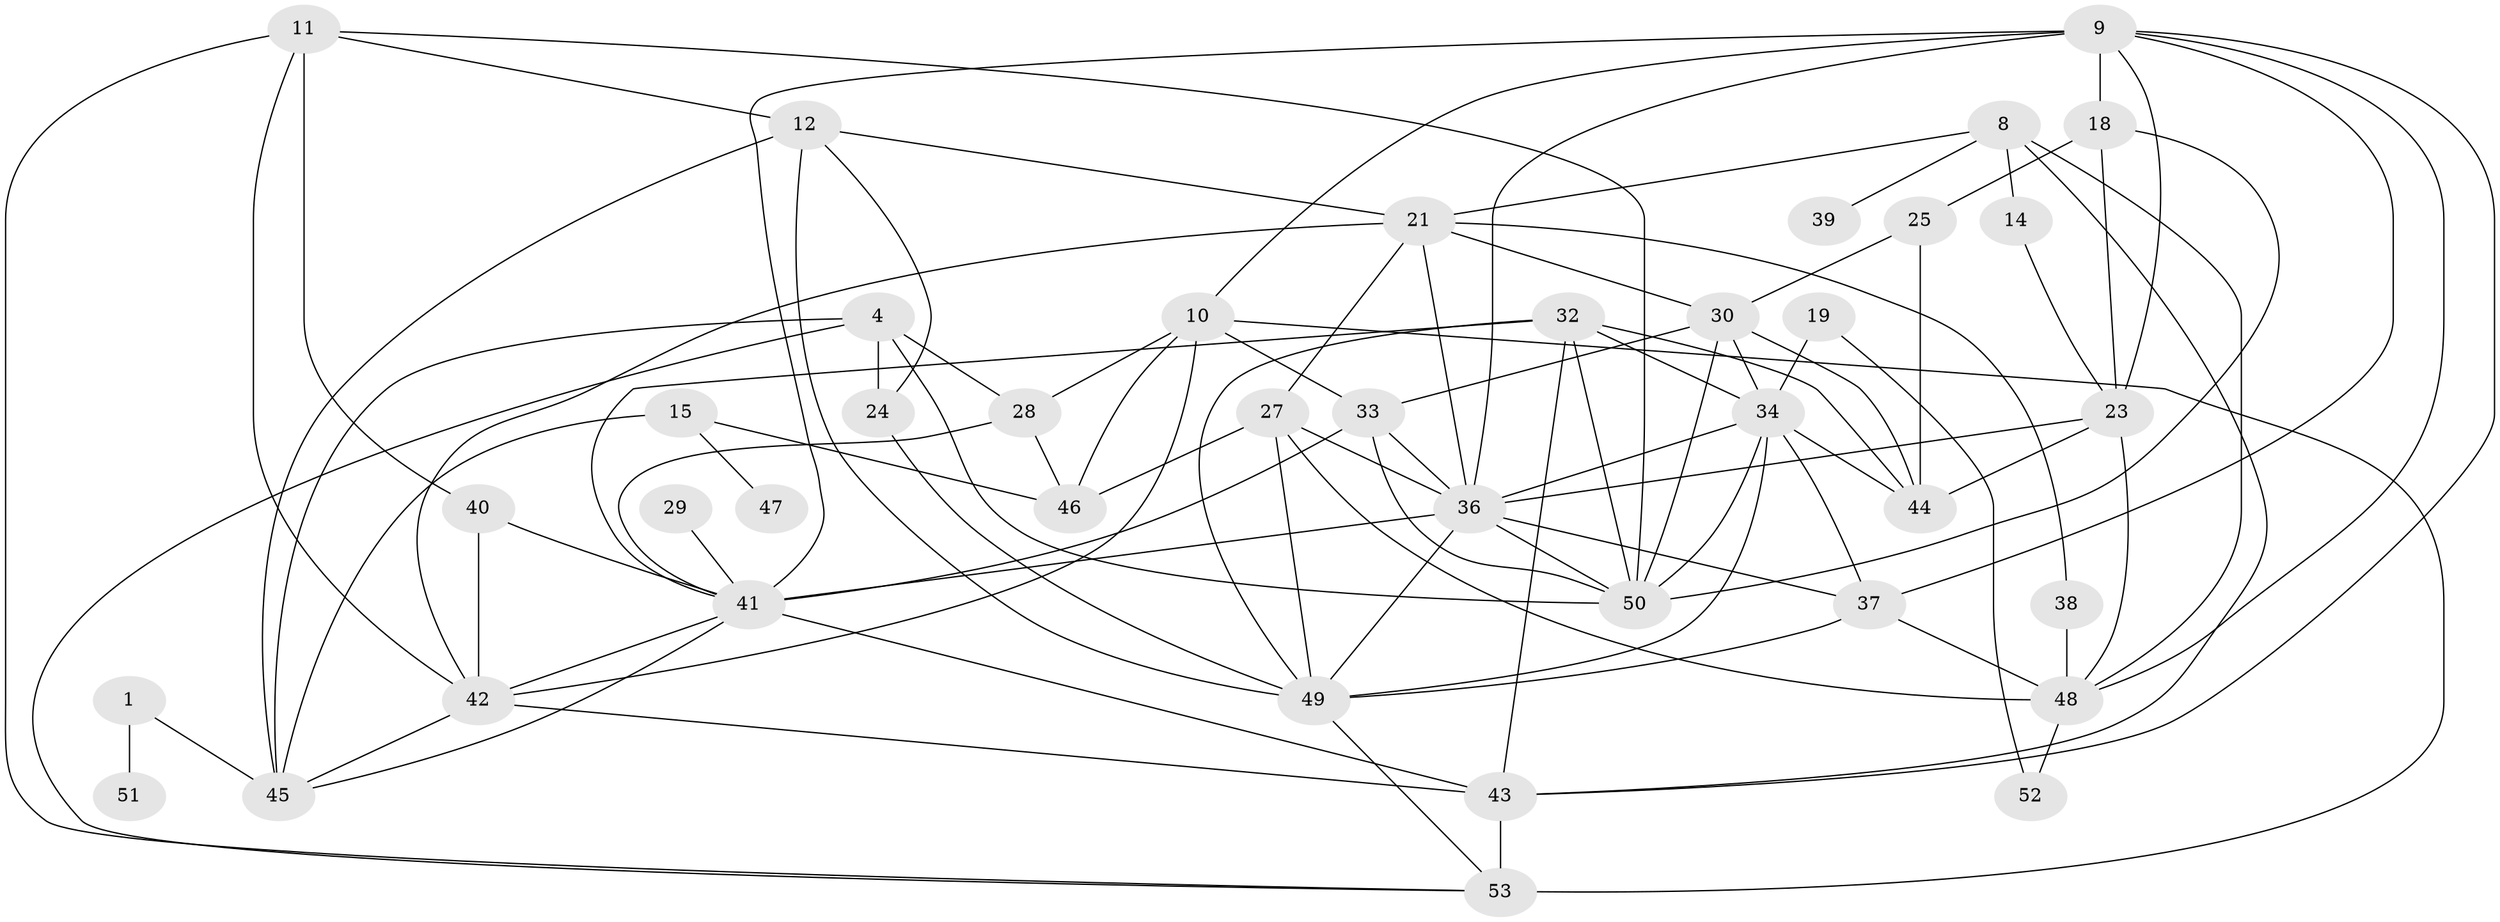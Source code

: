 // original degree distribution, {2: 0.24242424242424243, 3: 0.19696969696969696, 4: 0.16666666666666666, 6: 0.06818181818181818, 1: 0.12878787878787878, 8: 0.015151515151515152, 0: 0.09848484848484848, 7: 0.015151515151515152, 5: 0.06818181818181818}
// Generated by graph-tools (version 1.1) at 2025/35/03/04/25 23:35:55]
// undirected, 40 vertices, 96 edges
graph export_dot {
  node [color=gray90,style=filled];
  1;
  4;
  8;
  9;
  10;
  11;
  12;
  14;
  15;
  18;
  19;
  21;
  23;
  24;
  25;
  27;
  28;
  29;
  30;
  32;
  33;
  34;
  36;
  37;
  38;
  39;
  40;
  41;
  42;
  43;
  44;
  45;
  46;
  47;
  48;
  49;
  50;
  51;
  52;
  53;
  1 -- 45 [weight=1.0];
  1 -- 51 [weight=1.0];
  4 -- 24 [weight=1.0];
  4 -- 28 [weight=1.0];
  4 -- 45 [weight=1.0];
  4 -- 50 [weight=1.0];
  4 -- 53 [weight=1.0];
  8 -- 14 [weight=1.0];
  8 -- 21 [weight=1.0];
  8 -- 39 [weight=1.0];
  8 -- 43 [weight=1.0];
  8 -- 48 [weight=1.0];
  9 -- 10 [weight=1.0];
  9 -- 18 [weight=1.0];
  9 -- 23 [weight=1.0];
  9 -- 36 [weight=1.0];
  9 -- 37 [weight=1.0];
  9 -- 41 [weight=2.0];
  9 -- 43 [weight=1.0];
  9 -- 48 [weight=1.0];
  10 -- 28 [weight=1.0];
  10 -- 33 [weight=1.0];
  10 -- 42 [weight=1.0];
  10 -- 46 [weight=2.0];
  10 -- 53 [weight=2.0];
  11 -- 12 [weight=1.0];
  11 -- 40 [weight=1.0];
  11 -- 42 [weight=1.0];
  11 -- 50 [weight=1.0];
  11 -- 53 [weight=1.0];
  12 -- 21 [weight=1.0];
  12 -- 24 [weight=1.0];
  12 -- 45 [weight=1.0];
  12 -- 49 [weight=2.0];
  14 -- 23 [weight=1.0];
  15 -- 45 [weight=1.0];
  15 -- 46 [weight=1.0];
  15 -- 47 [weight=1.0];
  18 -- 23 [weight=1.0];
  18 -- 25 [weight=1.0];
  18 -- 50 [weight=1.0];
  19 -- 34 [weight=1.0];
  19 -- 52 [weight=1.0];
  21 -- 27 [weight=1.0];
  21 -- 30 [weight=1.0];
  21 -- 36 [weight=1.0];
  21 -- 38 [weight=1.0];
  21 -- 42 [weight=1.0];
  23 -- 36 [weight=2.0];
  23 -- 44 [weight=2.0];
  23 -- 48 [weight=1.0];
  24 -- 49 [weight=1.0];
  25 -- 30 [weight=1.0];
  25 -- 44 [weight=1.0];
  27 -- 36 [weight=1.0];
  27 -- 46 [weight=2.0];
  27 -- 48 [weight=1.0];
  27 -- 49 [weight=1.0];
  28 -- 41 [weight=1.0];
  28 -- 46 [weight=1.0];
  29 -- 41 [weight=1.0];
  30 -- 33 [weight=1.0];
  30 -- 34 [weight=1.0];
  30 -- 44 [weight=2.0];
  30 -- 50 [weight=1.0];
  32 -- 34 [weight=1.0];
  32 -- 41 [weight=1.0];
  32 -- 43 [weight=1.0];
  32 -- 44 [weight=1.0];
  32 -- 49 [weight=1.0];
  32 -- 50 [weight=1.0];
  33 -- 36 [weight=1.0];
  33 -- 41 [weight=2.0];
  33 -- 50 [weight=1.0];
  34 -- 36 [weight=2.0];
  34 -- 37 [weight=1.0];
  34 -- 44 [weight=1.0];
  34 -- 49 [weight=1.0];
  34 -- 50 [weight=1.0];
  36 -- 37 [weight=1.0];
  36 -- 41 [weight=1.0];
  36 -- 49 [weight=1.0];
  36 -- 50 [weight=1.0];
  37 -- 48 [weight=1.0];
  37 -- 49 [weight=2.0];
  38 -- 48 [weight=1.0];
  40 -- 41 [weight=1.0];
  40 -- 42 [weight=1.0];
  41 -- 42 [weight=1.0];
  41 -- 43 [weight=1.0];
  41 -- 45 [weight=1.0];
  42 -- 43 [weight=1.0];
  42 -- 45 [weight=1.0];
  43 -- 53 [weight=2.0];
  48 -- 52 [weight=1.0];
  49 -- 53 [weight=1.0];
}
